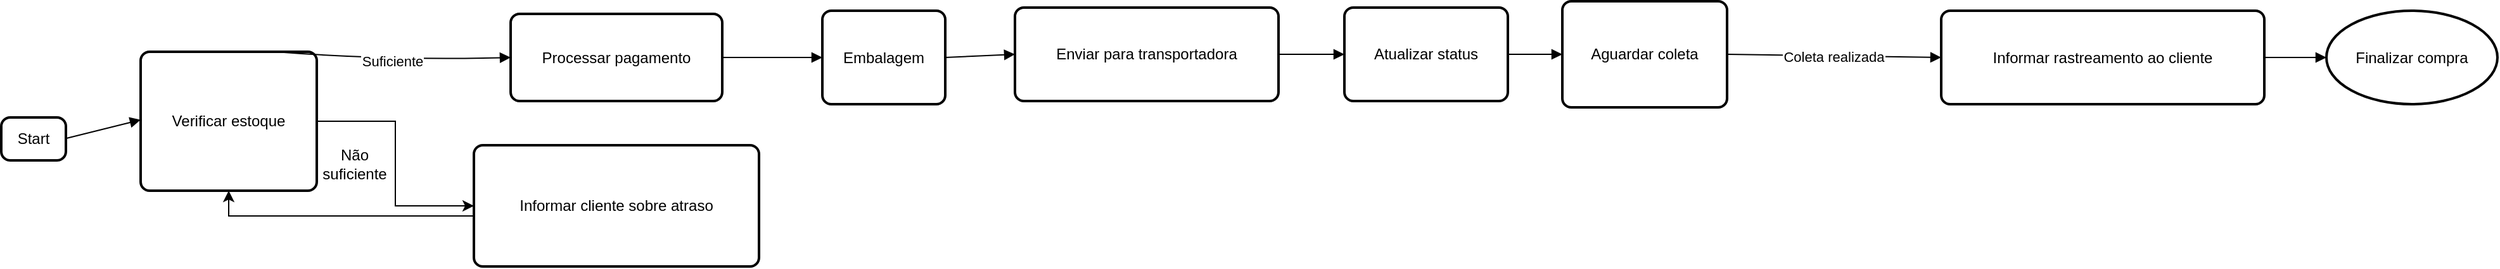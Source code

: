 <mxfile version="24.6.2" type="device">
  <diagram name="Página-1" id="lTNjzNmPadhkp01rEjpf">
    <mxGraphModel dx="1759" dy="1673" grid="1" gridSize="10" guides="1" tooltips="1" connect="1" arrows="1" fold="1" page="1" pageScale="1" pageWidth="827" pageHeight="1169" math="0" shadow="0">
      <root>
        <mxCell id="0" />
        <mxCell id="1" parent="0" />
        <mxCell id="2" value="Start" style="rounded=1;absoluteArcSize=1;arcSize=14;whiteSpace=wrap;strokeWidth=2;" parent="1" vertex="1">
          <mxGeometry y="62" width="51" height="34" as="geometry" />
        </mxCell>
        <mxCell id="vBt6FG4odGgSMPtY2j-_-22" style="edgeStyle=orthogonalEdgeStyle;rounded=0;orthogonalLoop=1;jettySize=auto;html=1;entryX=0;entryY=0.5;entryDx=0;entryDy=0;" edge="1" parent="1" source="3" target="11">
          <mxGeometry relative="1" as="geometry" />
        </mxCell>
        <mxCell id="3" value="Verificar estoque" style="rounded=1;absoluteArcSize=1;arcSize=14;whiteSpace=wrap;strokeWidth=2;" parent="1" vertex="1">
          <mxGeometry x="110" y="10" width="139" height="110" as="geometry" />
        </mxCell>
        <mxCell id="4" value="Processar pagamento" style="rounded=1;absoluteArcSize=1;arcSize=14;whiteSpace=wrap;strokeWidth=2;" parent="1" vertex="1">
          <mxGeometry x="402" y="-20" width="167" height="69" as="geometry" />
        </mxCell>
        <mxCell id="5" value="Embalagem" style="rounded=1;absoluteArcSize=1;arcSize=14;whiteSpace=wrap;strokeWidth=2;" parent="1" vertex="1">
          <mxGeometry x="648" y="-22.5" width="97" height="74" as="geometry" />
        </mxCell>
        <mxCell id="6" value="Enviar para transportadora" style="rounded=1;absoluteArcSize=1;arcSize=14;whiteSpace=wrap;strokeWidth=2;" parent="1" vertex="1">
          <mxGeometry x="800" y="-25" width="208" height="74" as="geometry" />
        </mxCell>
        <mxCell id="7" value="Atualizar status" style="rounded=1;absoluteArcSize=1;arcSize=14;whiteSpace=wrap;strokeWidth=2;" parent="1" vertex="1">
          <mxGeometry x="1060" y="-25" width="129" height="74" as="geometry" />
        </mxCell>
        <mxCell id="8" value="Aguardar coleta" style="rounded=1;absoluteArcSize=1;arcSize=14;whiteSpace=wrap;strokeWidth=2;" parent="1" vertex="1">
          <mxGeometry x="1232" y="-30" width="130" height="84" as="geometry" />
        </mxCell>
        <mxCell id="9" value="Informar rastreamento ao cliente" style="rounded=1;absoluteArcSize=1;arcSize=14;whiteSpace=wrap;strokeWidth=2;" parent="1" vertex="1">
          <mxGeometry x="1531" y="-22.5" width="255" height="74" as="geometry" />
        </mxCell>
        <mxCell id="10" value="Finalizar compra" style="rounded=1;absoluteArcSize=1;arcSize=14;whiteSpace=wrap;strokeWidth=2;shape=ellipse;perimeter=ellipsePerimeter;html=1;" parent="1" vertex="1">
          <mxGeometry x="1835" y="-22.5" width="135" height="74" as="geometry" />
        </mxCell>
        <mxCell id="vBt6FG4odGgSMPtY2j-_-21" style="edgeStyle=orthogonalEdgeStyle;rounded=0;orthogonalLoop=1;jettySize=auto;html=1;entryX=0.5;entryY=1;entryDx=0;entryDy=0;" edge="1" parent="1" source="11" target="3">
          <mxGeometry relative="1" as="geometry">
            <Array as="points">
              <mxPoint x="486" y="140" />
              <mxPoint x="180" y="140" />
            </Array>
          </mxGeometry>
        </mxCell>
        <mxCell id="11" value="Informar cliente sobre atraso" style="rounded=1;absoluteArcSize=1;arcSize=14;whiteSpace=wrap;strokeWidth=2;" parent="1" vertex="1">
          <mxGeometry x="373" y="84" width="225" height="96" as="geometry" />
        </mxCell>
        <mxCell id="12" value="" style="curved=1;startArrow=none;endArrow=block;exitX=0.99;exitY=0.49;entryX=0;entryY=0.49;" parent="1" source="2" target="3" edge="1">
          <mxGeometry relative="1" as="geometry">
            <Array as="points" />
          </mxGeometry>
        </mxCell>
        <mxCell id="13" value="Suficiente" style="curved=1;startArrow=none;endArrow=block;exitX=0.77;exitY=-0.01;entryX=0;entryY=0.5;" parent="1" source="3" target="4" edge="1">
          <mxGeometry relative="1" as="geometry">
            <Array as="points">
              <mxPoint x="306" y="17" />
            </Array>
          </mxGeometry>
        </mxCell>
        <mxCell id="14" value="" style="curved=1;startArrow=none;endArrow=block;exitX=1;exitY=0.5;entryX=0;entryY=0.5;" parent="1" source="4" target="5" edge="1">
          <mxGeometry relative="1" as="geometry">
            <Array as="points" />
          </mxGeometry>
        </mxCell>
        <mxCell id="15" value="" style="curved=1;startArrow=none;endArrow=block;exitX=1.01;exitY=0.5;entryX=0;entryY=0.5;" parent="1" source="5" target="6" edge="1">
          <mxGeometry relative="1" as="geometry">
            <Array as="points" />
          </mxGeometry>
        </mxCell>
        <mxCell id="16" value="" style="curved=1;startArrow=none;endArrow=block;exitX=1;exitY=0.5;entryX=0;entryY=0.5;" parent="1" source="6" target="7" edge="1">
          <mxGeometry relative="1" as="geometry">
            <Array as="points" />
          </mxGeometry>
        </mxCell>
        <mxCell id="17" value="" style="curved=1;startArrow=none;endArrow=block;exitX=1;exitY=0.5;entryX=0;entryY=0.5;" parent="1" source="7" target="8" edge="1">
          <mxGeometry relative="1" as="geometry">
            <Array as="points" />
          </mxGeometry>
        </mxCell>
        <mxCell id="18" value="Coleta realizada" style="curved=1;startArrow=none;endArrow=block;exitX=1.01;exitY=0.5;entryX=0;entryY=0.5;" parent="1" source="8" target="9" edge="1">
          <mxGeometry relative="1" as="geometry">
            <Array as="points" />
          </mxGeometry>
        </mxCell>
        <mxCell id="19" value="" style="curved=1;startArrow=none;endArrow=block;exitX=1;exitY=0.5;entryX=0;entryY=0.5;" parent="1" source="9" target="10" edge="1">
          <mxGeometry relative="1" as="geometry">
            <Array as="points" />
          </mxGeometry>
        </mxCell>
        <mxCell id="vBt6FG4odGgSMPtY2j-_-23" value="Não suficiente" style="text;html=1;align=center;verticalAlign=middle;whiteSpace=wrap;rounded=0;" vertex="1" parent="1">
          <mxGeometry x="249" y="84" width="60" height="30" as="geometry" />
        </mxCell>
      </root>
    </mxGraphModel>
  </diagram>
</mxfile>
